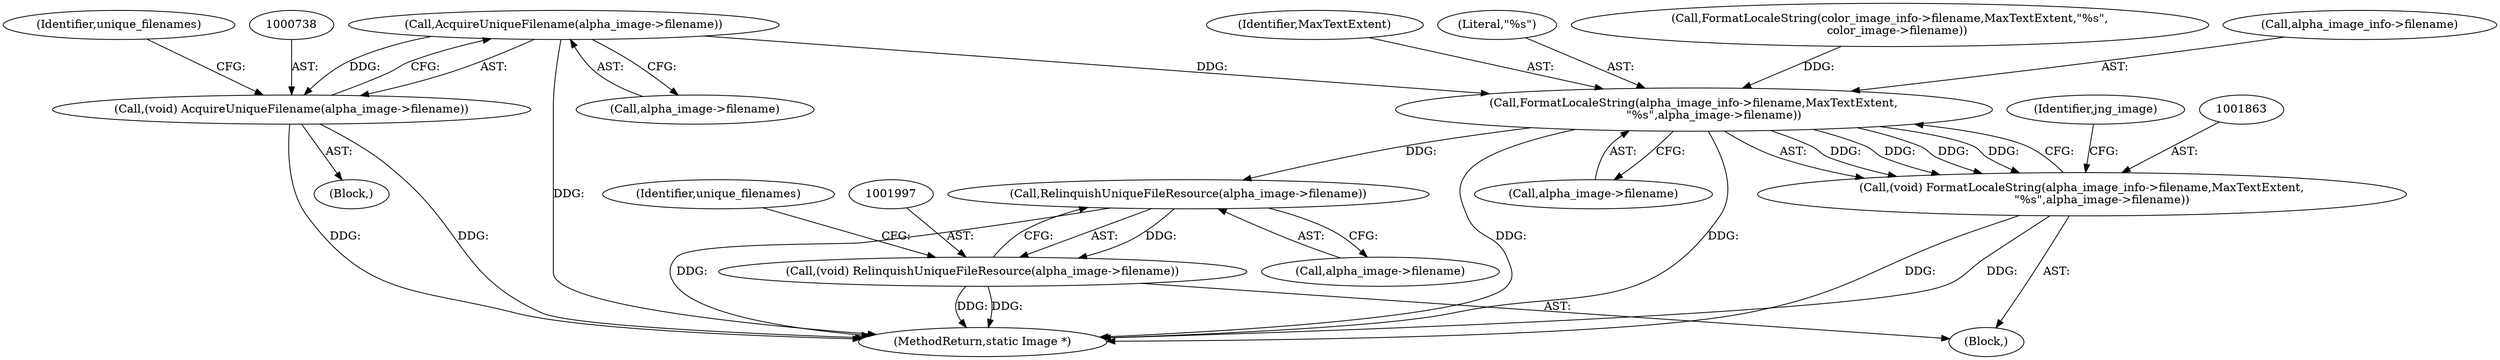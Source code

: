 digraph "0_ImageMagick_46e3aabbf8d59a1bdebdbb65acb9b9e0484577d3@pointer" {
"1000739" [label="(Call,AcquireUniqueFilename(alpha_image->filename))"];
"1000737" [label="(Call,(void) AcquireUniqueFilename(alpha_image->filename))"];
"1001864" [label="(Call,FormatLocaleString(alpha_image_info->filename,MaxTextExtent,\n           \"%s\",alpha_image->filename))"];
"1001862" [label="(Call,(void) FormatLocaleString(alpha_image_info->filename,MaxTextExtent,\n           \"%s\",alpha_image->filename))"];
"1001998" [label="(Call,RelinquishUniqueFileResource(alpha_image->filename))"];
"1001996" [label="(Call,(void) RelinquishUniqueFileResource(alpha_image->filename))"];
"1001650" [label="(Call,FormatLocaleString(color_image_info->filename,MaxTextExtent,\"%s\",\n    color_image->filename))"];
"1001865" [label="(Call,alpha_image_info->filename)"];
"1001813" [label="(Block,)"];
"1000744" [label="(Identifier,unique_filenames)"];
"1002003" [label="(Identifier,unique_filenames)"];
"1001864" [label="(Call,FormatLocaleString(alpha_image_info->filename,MaxTextExtent,\n           \"%s\",alpha_image->filename))"];
"1000739" [label="(Call,AcquireUniqueFilename(alpha_image->filename))"];
"1000740" [label="(Call,alpha_image->filename)"];
"1002165" [label="(MethodReturn,static Image *)"];
"1001868" [label="(Identifier,MaxTextExtent)"];
"1000737" [label="(Call,(void) AcquireUniqueFilename(alpha_image->filename))"];
"1000681" [label="(Block,)"];
"1001999" [label="(Call,alpha_image->filename)"];
"1001998" [label="(Call,RelinquishUniqueFileResource(alpha_image->filename))"];
"1001874" [label="(Identifier,jng_image)"];
"1001870" [label="(Call,alpha_image->filename)"];
"1001869" [label="(Literal,\"%s\")"];
"1001862" [label="(Call,(void) FormatLocaleString(alpha_image_info->filename,MaxTextExtent,\n           \"%s\",alpha_image->filename))"];
"1001996" [label="(Call,(void) RelinquishUniqueFileResource(alpha_image->filename))"];
"1000739" -> "1000737"  [label="AST: "];
"1000739" -> "1000740"  [label="CFG: "];
"1000740" -> "1000739"  [label="AST: "];
"1000737" -> "1000739"  [label="CFG: "];
"1000739" -> "1002165"  [label="DDG: "];
"1000739" -> "1000737"  [label="DDG: "];
"1000739" -> "1001864"  [label="DDG: "];
"1000737" -> "1000681"  [label="AST: "];
"1000738" -> "1000737"  [label="AST: "];
"1000744" -> "1000737"  [label="CFG: "];
"1000737" -> "1002165"  [label="DDG: "];
"1000737" -> "1002165"  [label="DDG: "];
"1001864" -> "1001862"  [label="AST: "];
"1001864" -> "1001870"  [label="CFG: "];
"1001865" -> "1001864"  [label="AST: "];
"1001868" -> "1001864"  [label="AST: "];
"1001869" -> "1001864"  [label="AST: "];
"1001870" -> "1001864"  [label="AST: "];
"1001862" -> "1001864"  [label="CFG: "];
"1001864" -> "1002165"  [label="DDG: "];
"1001864" -> "1002165"  [label="DDG: "];
"1001864" -> "1001862"  [label="DDG: "];
"1001864" -> "1001862"  [label="DDG: "];
"1001864" -> "1001862"  [label="DDG: "];
"1001864" -> "1001862"  [label="DDG: "];
"1001650" -> "1001864"  [label="DDG: "];
"1001864" -> "1001998"  [label="DDG: "];
"1001862" -> "1001813"  [label="AST: "];
"1001863" -> "1001862"  [label="AST: "];
"1001874" -> "1001862"  [label="CFG: "];
"1001862" -> "1002165"  [label="DDG: "];
"1001862" -> "1002165"  [label="DDG: "];
"1001998" -> "1001996"  [label="AST: "];
"1001998" -> "1001999"  [label="CFG: "];
"1001999" -> "1001998"  [label="AST: "];
"1001996" -> "1001998"  [label="CFG: "];
"1001998" -> "1002165"  [label="DDG: "];
"1001998" -> "1001996"  [label="DDG: "];
"1001996" -> "1001813"  [label="AST: "];
"1001997" -> "1001996"  [label="AST: "];
"1002003" -> "1001996"  [label="CFG: "];
"1001996" -> "1002165"  [label="DDG: "];
"1001996" -> "1002165"  [label="DDG: "];
}
